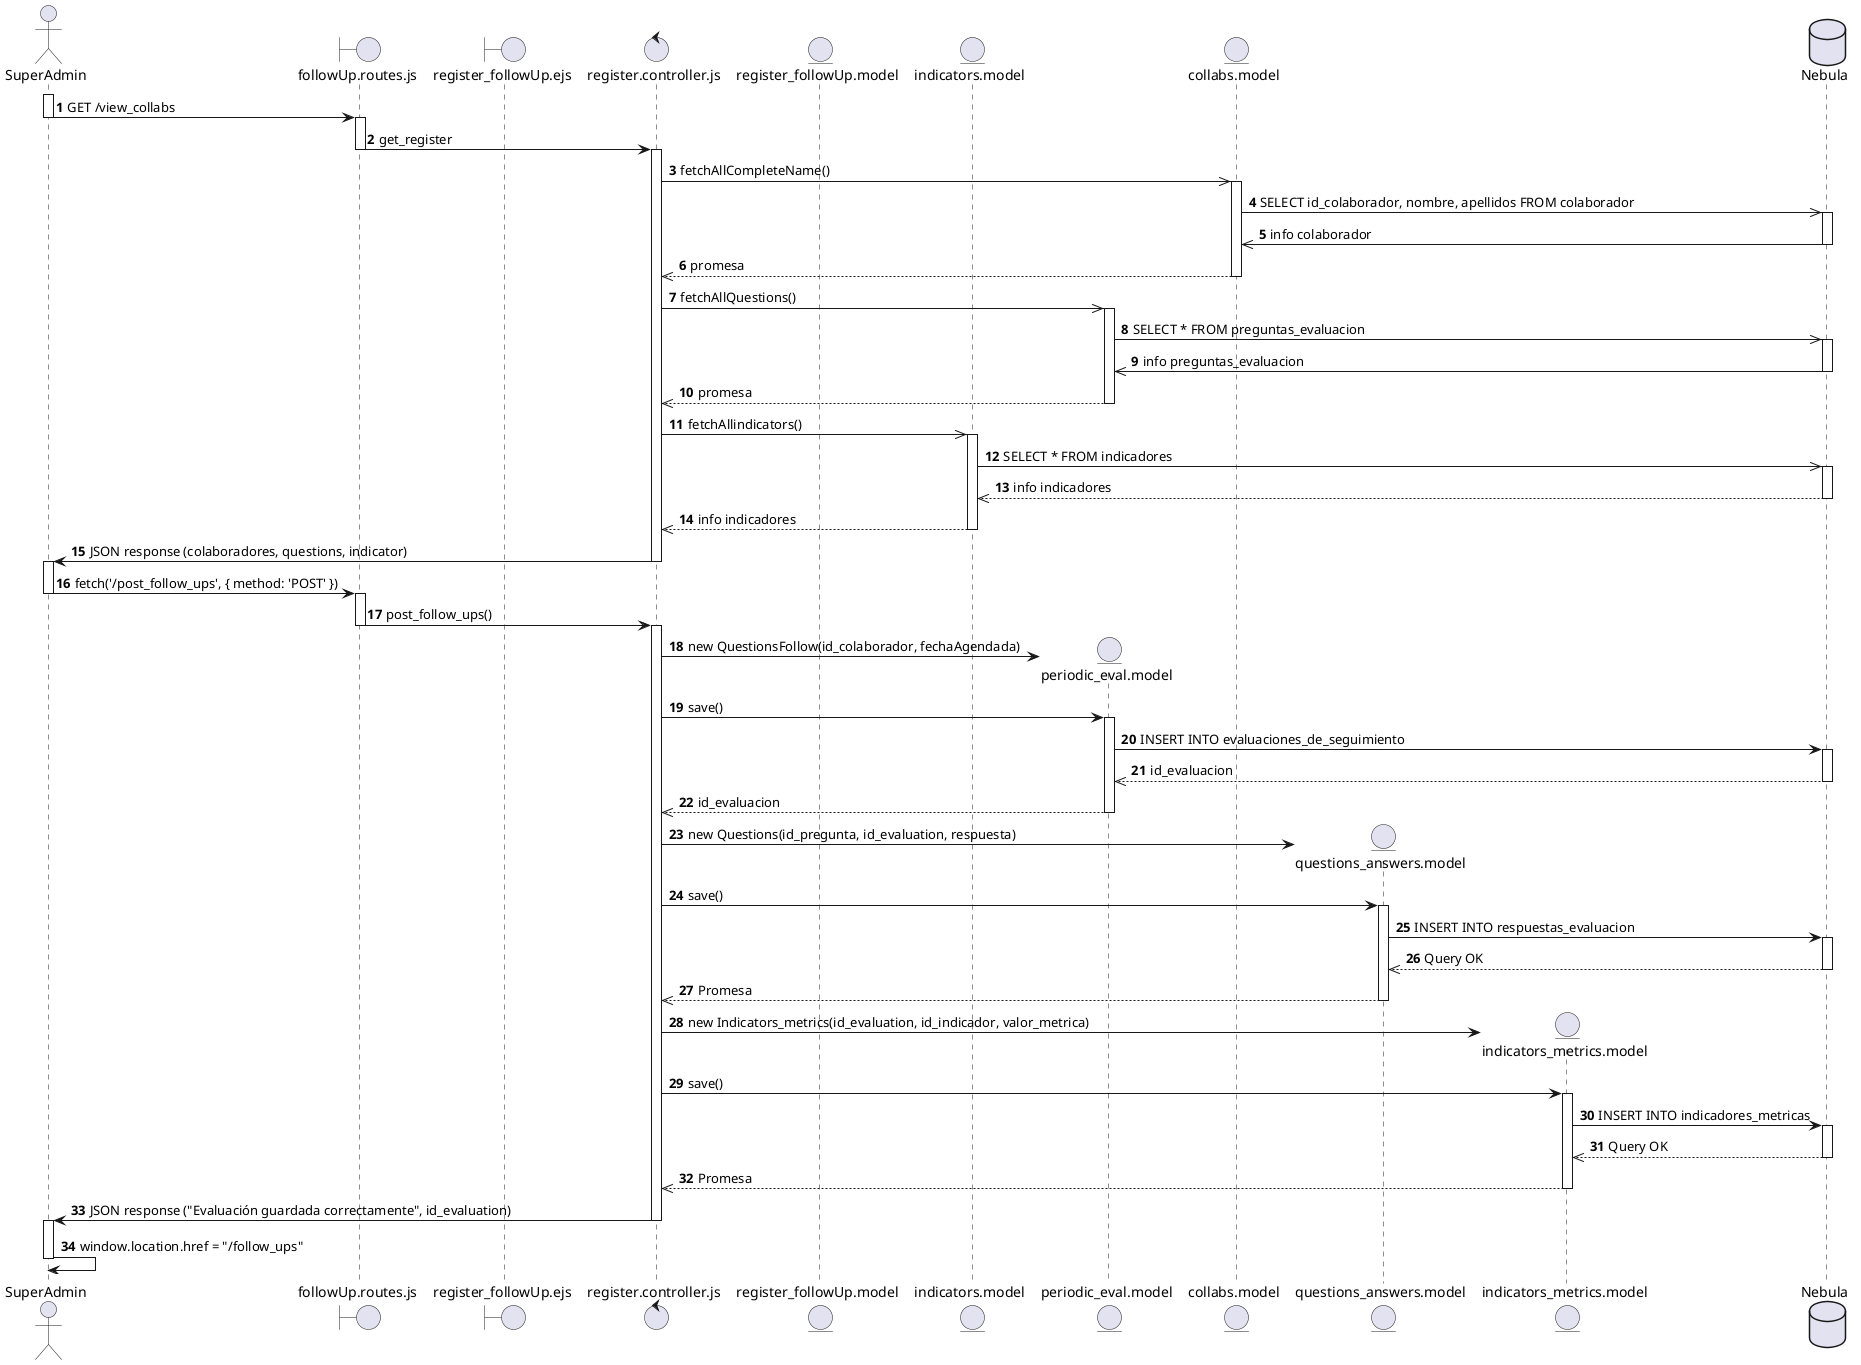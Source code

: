 @startuml REQ_36
autonumber
actor SuperAdmin as S
boundary followUp.routes.js as Route
boundary register_followUp.ejs as Register
control register.controller.js as SController
entity register_followUp.model as SModel
entity indicators.model as IModel
entity periodic_eval.model as QFollow
entity collabs.model as cm
entity questions_answers.model as Questions
entity indicators_metrics.model as IMetrics
database Nebula as db

' --- GET COLLABS ---
activate S
S -> Route : GET /view_collabs
deactivate S

activate Route
Route -> SController : get_register
deactivate Route

activate SController
SController ->> cm : fetchAllCompleteName()

activate cm
cm ->> db : SELECT id_colaborador, nombre, apellidos FROM colaborador

activate db
db ->> cm : info colaborador
deactivate db

cm -->> SController : promesa
deactivate cm 

SController ->> QFollow : fetchAllQuestions()

activate QFollow 
QFollow ->> db : SELECT * FROM preguntas_evaluacion
activate db
db ->> QFollow : info preguntas_evaluacion
deactivate db

QFollow -->> SController : promesa
deactivate QFollow 


' --- GET INFO INDICADORES ---
SController ->> IModel : fetchAllindicators()
activate IModel 
IModel ->> db : SELECT * FROM indicadores
activate db
db -->> IModel : info indicadores
deactivate db
IModel -->> SController : info indicadores
deactivate IModel 

SController -> S : JSON response (colaboradores, questions, indicator)
deactivate SController

' ---- REGISTER FOLLOW UP ----
activate S
S -> Route : fetch('/post_follow_ups', { method: 'POST' })
deactivate S

activate Route
Route -> SController : post_follow_ups()
deactivate Route

activate SController
create QFollow
SController -> QFollow: new QuestionsFollow(id_colaborador, fechaAgendada)
SController -> QFollow: save()

activate QFollow
QFollow -> db: INSERT INTO evaluaciones_de_seguimiento
activate db
db -->> QFollow: id_evaluacion
deactivate db

QFollow -->> SController: id_evaluacion
deactivate QFollow

create Questions
SController -> Questions: new Questions(id_pregunta, id_evaluation, respuesta)
SController -> Questions : save()

activate Questions
Questions -> db: INSERT INTO respuestas_evaluacion
activate db
db -->> Questions : Query OK
deactivate db 
Questions -->> SController : Promesa
deactivate Questions

create IMetrics
SController -> IMetrics : new Indicators_metrics(id_evaluation, id_indicador, valor_metrica)
SController -> IMetrics : save()

activate IMetrics
IMetrics -> db : INSERT INTO indicadores_metricas
activate db
db -->> IMetrics : Query OK
deactivate db 
IMetrics -->> SController: Promesa
deactivate IMetrics 

SController -> S : JSON response ("Evaluación guardada correctamente", id_evaluation)
deactivate SController

activate S
S -> S : window.location.href = "/follow_ups"
deactivate S

@enduml

